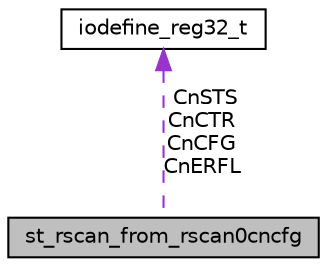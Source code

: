 digraph "st_rscan_from_rscan0cncfg"
{
 // LATEX_PDF_SIZE
  edge [fontname="Helvetica",fontsize="10",labelfontname="Helvetica",labelfontsize="10"];
  node [fontname="Helvetica",fontsize="10",shape=record];
  Node1 [label="st_rscan_from_rscan0cncfg",height=0.2,width=0.4,color="black", fillcolor="grey75", style="filled", fontcolor="black",tooltip=" "];
  Node2 -> Node1 [dir="back",color="darkorchid3",fontsize="10",style="dashed",label=" CnSTS\nCnCTR\nCnCFG\nCnERFL" ,fontname="Helvetica"];
  Node2 [label="iodefine_reg32_t",height=0.2,width=0.4,color="black", fillcolor="white", style="filled",URL="$d3/de4/unioniodefine__reg32__t.html",tooltip=" "];
}
